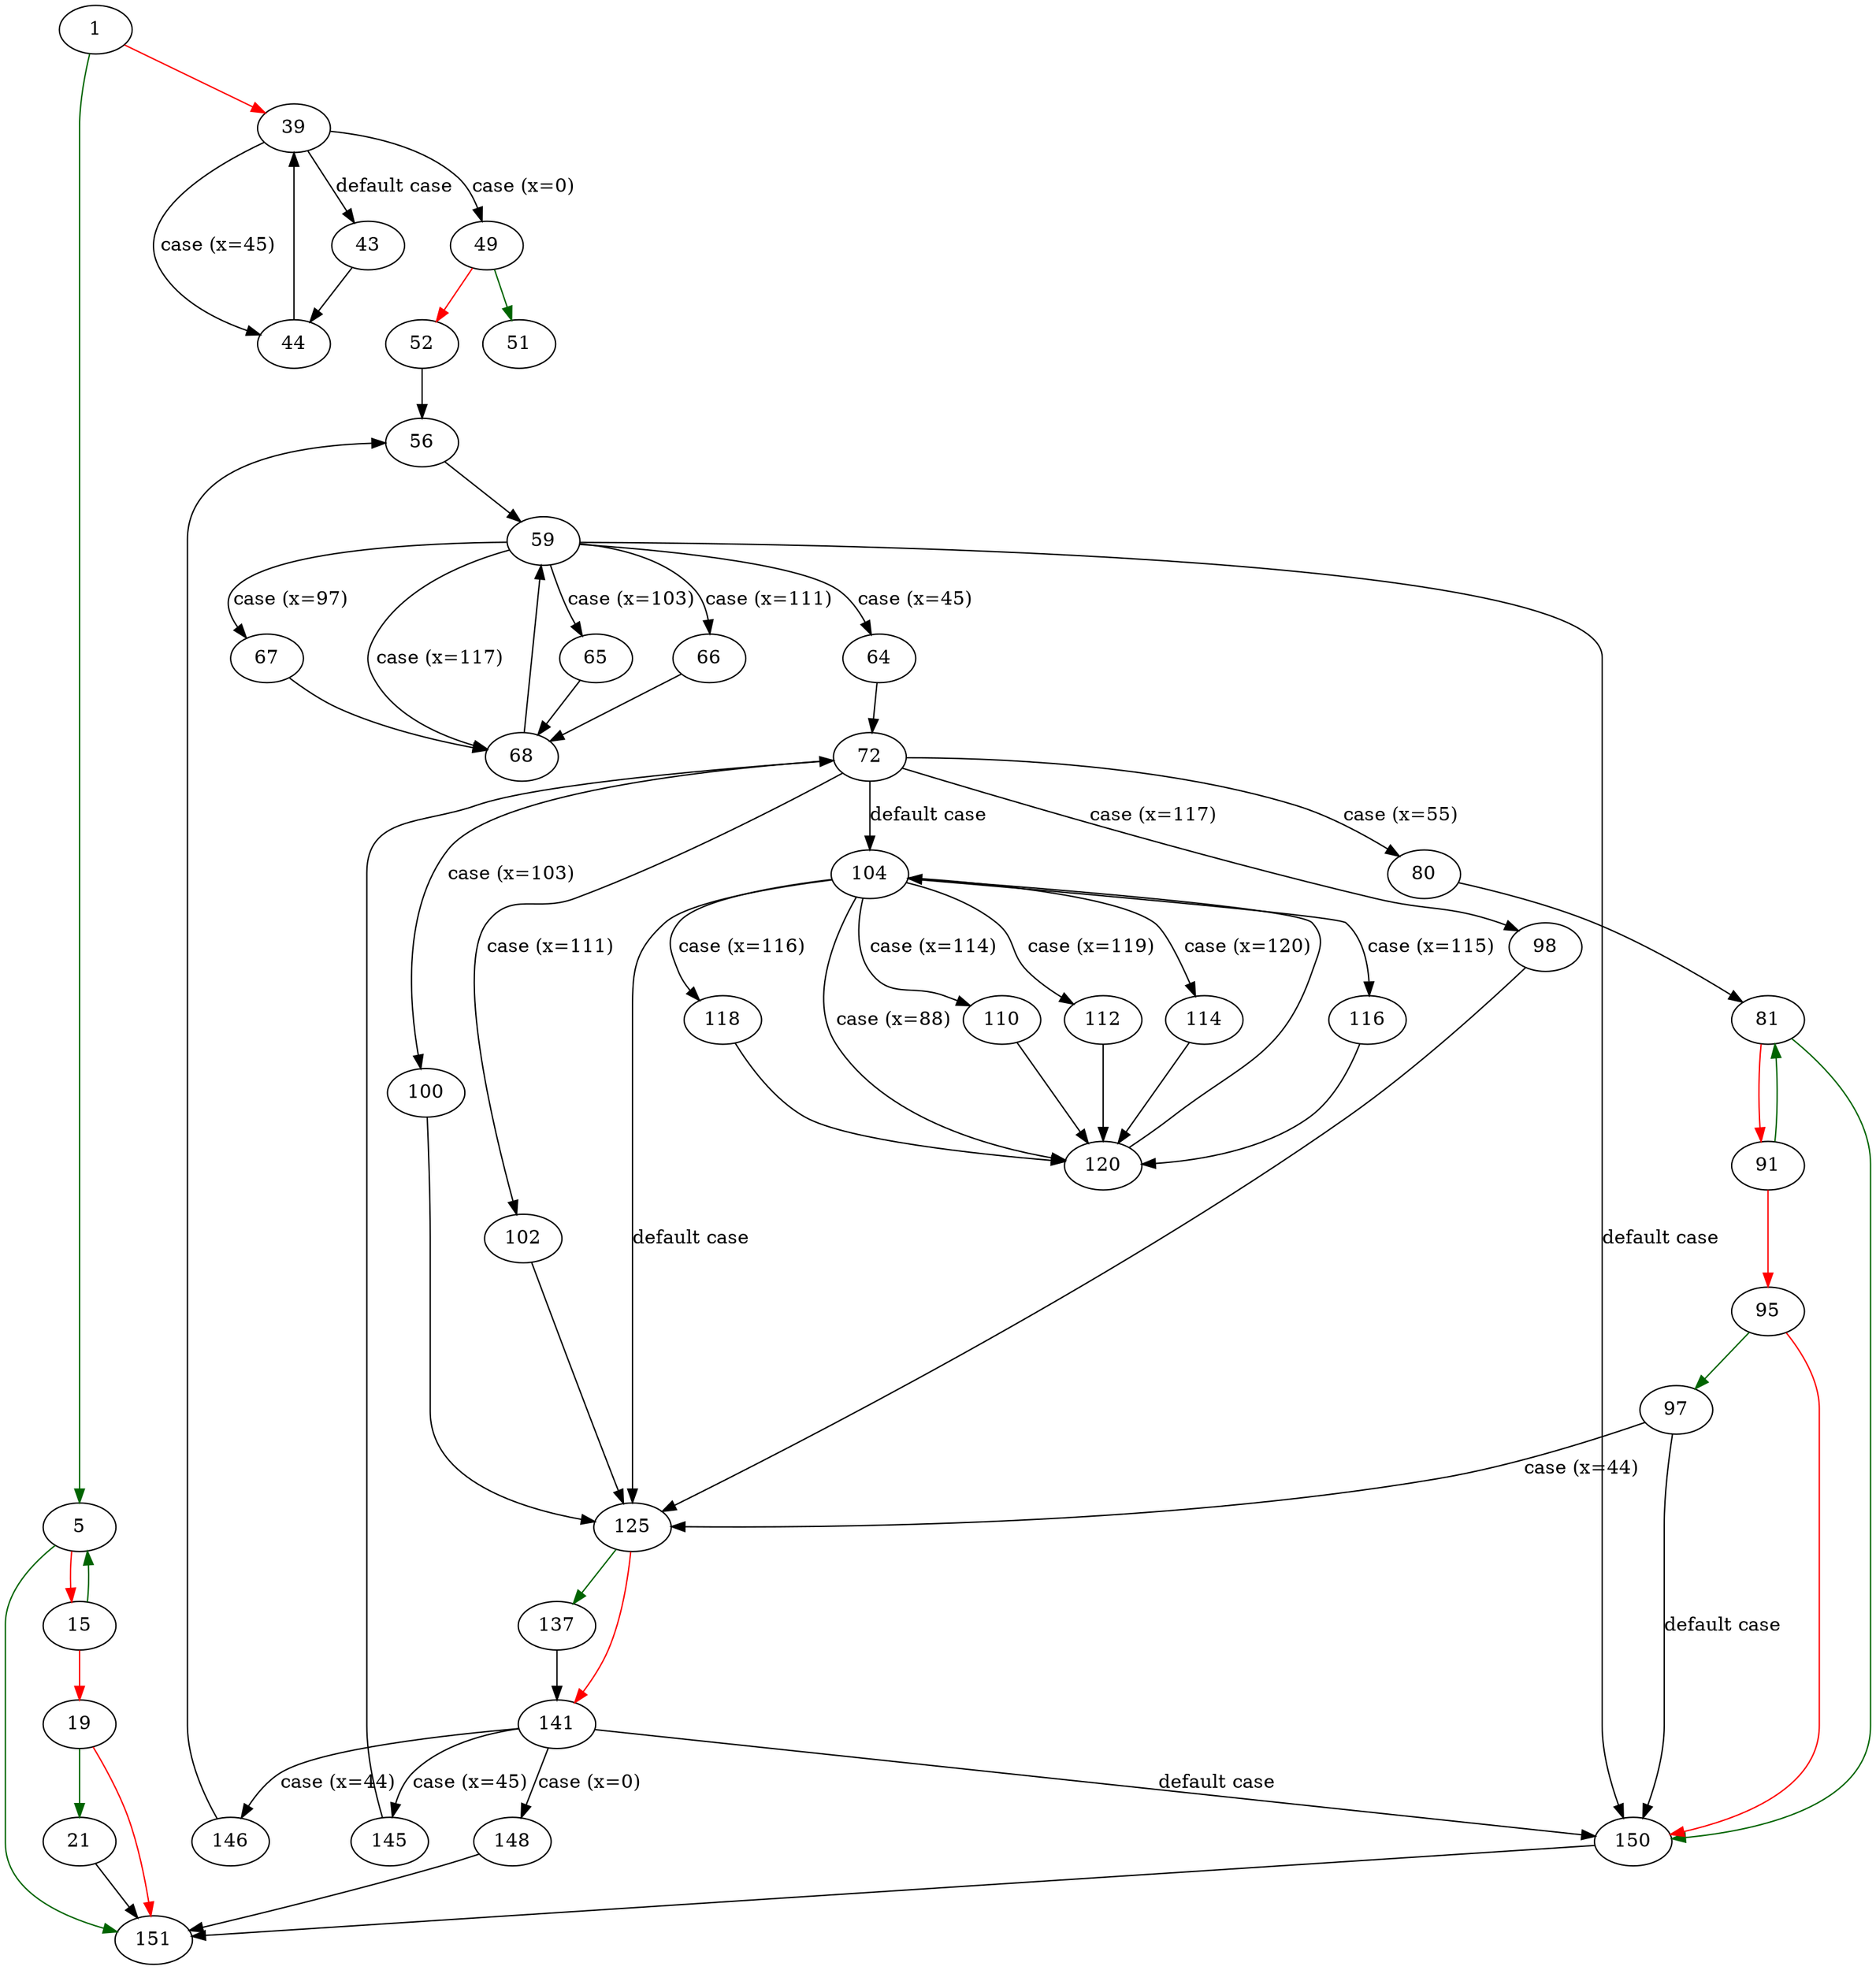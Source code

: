 strict digraph "mode_compile" {
	// Node definitions.
	1 [entry=true];
	5;
	39;
	151;
	15;
	19;
	21;
	49;
	44;
	43;
	51;
	52;
	56;
	59;
	68;
	65;
	66;
	67;
	64;
	150;
	72;
	80;
	98;
	100;
	102;
	104;
	81;
	91;
	95;
	97;
	125;
	110;
	112;
	114;
	120;
	116;
	118;
	137;
	141;
	145;
	146;
	148;

	// Edge definitions.
	1 -> 5 [
		color=darkgreen
		cond=true
	];
	1 -> 39 [
		color=red
		cond=false
	];
	5 -> 151 [
		color=darkgreen
		cond=true
	];
	5 -> 15 [
		color=red
		cond=false
	];
	39 -> 49 [
		cond="case (x=0)"
		label="case (x=0)"
	];
	39 -> 44 [
		cond="case (x=45)"
		label="case (x=45)"
	];
	39 -> 43 [
		cond="default case"
		label="default case"
	];
	15 -> 5 [
		color=darkgreen
		cond=true
	];
	15 -> 19 [
		color=red
		cond=false
	];
	19 -> 151 [
		color=red
		cond=false
	];
	19 -> 21 [
		color=darkgreen
		cond=true
	];
	21 -> 151;
	49 -> 51 [
		color=darkgreen
		cond=true
	];
	49 -> 52 [
		color=red
		cond=false
	];
	44 -> 39;
	43 -> 44;
	52 -> 56;
	56 -> 59;
	59 -> 68 [
		cond="case (x=117)"
		label="case (x=117)"
	];
	59 -> 65 [
		cond="case (x=103)"
		label="case (x=103)"
	];
	59 -> 66 [
		cond="case (x=111)"
		label="case (x=111)"
	];
	59 -> 67 [
		cond="case (x=97)"
		label="case (x=97)"
	];
	59 -> 64 [
		cond="case (x=45)"
		label="case (x=45)"
	];
	59 -> 150 [
		cond="default case"
		label="default case"
	];
	68 -> 59;
	65 -> 68;
	66 -> 68;
	67 -> 68;
	64 -> 72;
	150 -> 151;
	72 -> 80 [
		cond="case (x=55)"
		label="case (x=55)"
	];
	72 -> 98 [
		cond="case (x=117)"
		label="case (x=117)"
	];
	72 -> 100 [
		cond="case (x=103)"
		label="case (x=103)"
	];
	72 -> 102 [
		cond="case (x=111)"
		label="case (x=111)"
	];
	72 -> 104 [
		cond="default case"
		label="default case"
	];
	80 -> 81;
	98 -> 125;
	100 -> 125;
	102 -> 125;
	104 -> 125 [
		cond="default case"
		label="default case"
	];
	104 -> 110 [
		cond="case (x=114)"
		label="case (x=114)"
	];
	104 -> 112 [
		cond="case (x=119)"
		label="case (x=119)"
	];
	104 -> 114 [
		cond="case (x=120)"
		label="case (x=120)"
	];
	104 -> 120 [
		cond="case (x=88)"
		label="case (x=88)"
	];
	104 -> 116 [
		cond="case (x=115)"
		label="case (x=115)"
	];
	104 -> 118 [
		cond="case (x=116)"
		label="case (x=116)"
	];
	81 -> 150 [
		color=darkgreen
		cond=true
	];
	81 -> 91 [
		color=red
		cond=false
	];
	91 -> 81 [
		color=darkgreen
		cond=true
	];
	91 -> 95 [
		color=red
		cond=false
	];
	95 -> 150 [
		color=red
		cond=false
	];
	95 -> 97 [
		color=darkgreen
		cond=true
	];
	97 -> 150 [
		cond="default case"
		label="default case"
	];
	97 -> 125 [
		cond="case (x=44)"
		label="case (x=44)"
	];
	125 -> 137 [
		color=darkgreen
		cond=true
	];
	125 -> 141 [
		color=red
		cond=false
	];
	110 -> 120;
	112 -> 120;
	114 -> 120;
	120 -> 104;
	116 -> 120;
	118 -> 120;
	137 -> 141;
	141 -> 150 [
		cond="default case"
		label="default case"
	];
	141 -> 145 [
		cond="case (x=45)"
		label="case (x=45)"
	];
	141 -> 146 [
		cond="case (x=44)"
		label="case (x=44)"
	];
	141 -> 148 [
		cond="case (x=0)"
		label="case (x=0)"
	];
	145 -> 72;
	146 -> 56;
	148 -> 151;
}
